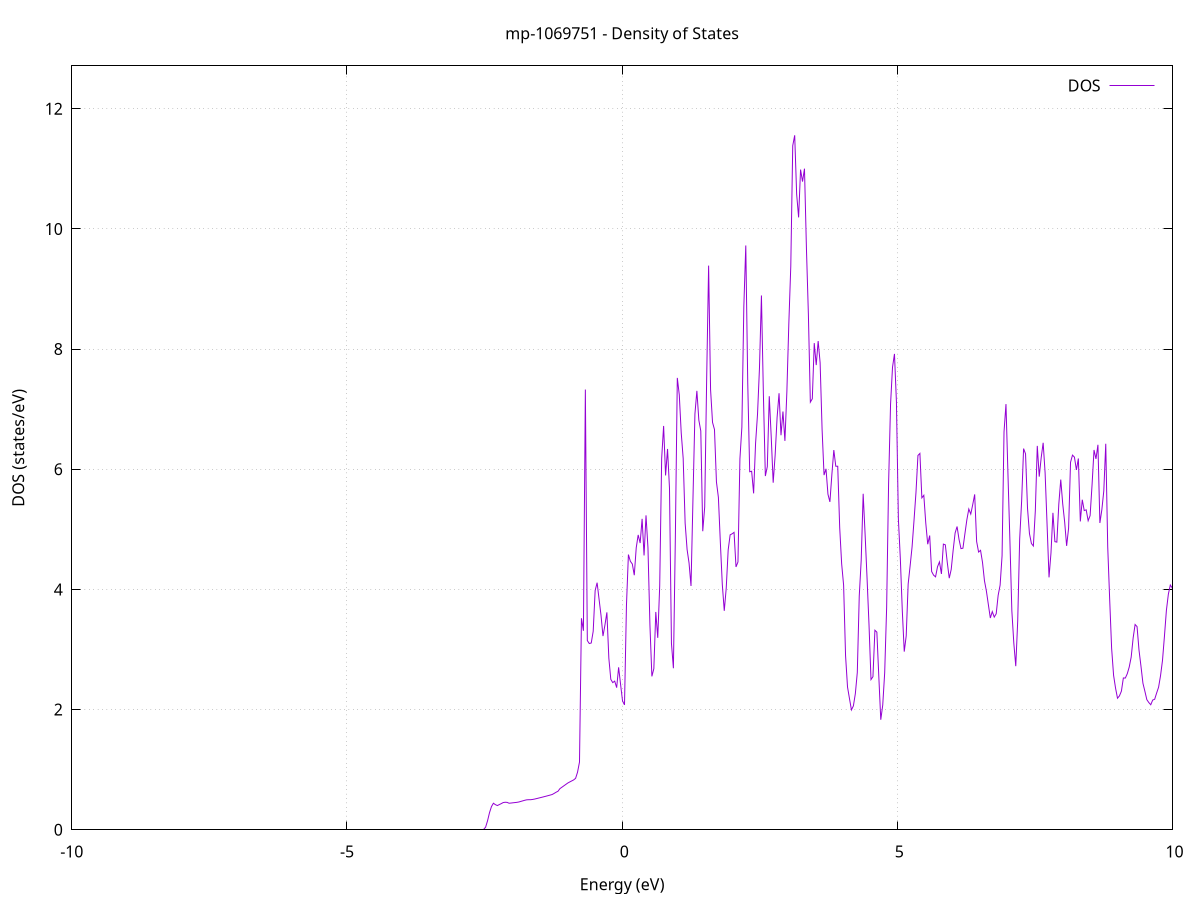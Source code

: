 set title 'mp-1069751 - Density of States'
set xlabel 'Energy (eV)'
set ylabel 'DOS (states/eV)'
set grid
set xrange [-10:10]
set yrange [0:12.714]
set xzeroaxis lt -1
set terminal png size 800,600
set output 'mp-1069751_dos_gnuplot.png'
plot '-' using 1:2 with lines title 'DOS'
-45.137800 0.000000
-45.102300 0.000000
-45.066800 0.000000
-45.031200 0.000000
-44.995700 0.000000
-44.960100 0.000000
-44.924600 0.000000
-44.889000 0.000000
-44.853500 0.000000
-44.817900 0.000000
-44.782400 0.000000
-44.746800 0.000000
-44.711300 0.000000
-44.675700 0.000000
-44.640200 0.000000
-44.604600 0.000000
-44.569100 0.000000
-44.533500 0.000000
-44.498000 0.000000
-44.462400 0.000000
-44.426900 0.000000
-44.391400 0.000000
-44.355800 0.000000
-44.320300 0.000000
-44.284700 0.000000
-44.249200 0.000000
-44.213600 0.000000
-44.178100 0.000000
-44.142500 0.000000
-44.107000 0.000000
-44.071400 0.000000
-44.035900 0.000000
-44.000300 0.000000
-43.964800 0.000000
-43.929200 0.000000
-43.893700 0.000000
-43.858100 0.000000
-43.822600 0.000000
-43.787100 0.000000
-43.751500 0.000000
-43.716000 0.000000
-43.680400 0.000000
-43.644900 0.000000
-43.609300 0.000000
-43.573800 0.000000
-43.538200 0.000000
-43.502700 0.000000
-43.467100 0.000000
-43.431600 0.000000
-43.396000 0.000000
-43.360500 0.000000
-43.324900 0.000000
-43.289400 0.000000
-43.253800 0.000000
-43.218300 0.000000
-43.182700 0.000000
-43.147200 0.000000
-43.111700 0.000000
-43.076100 0.000000
-43.040600 0.000000
-43.005000 0.000000
-42.969500 0.000000
-42.933900 0.000000
-42.898400 0.000000
-42.862800 0.000000
-42.827300 0.000000
-42.791700 0.000000
-42.756200 0.000000
-42.720600 0.000000
-42.685100 0.000000
-42.649500 0.000000
-42.614000 0.000000
-42.578400 0.000000
-42.542900 0.000000
-42.507400 0.000000
-42.471800 0.000000
-42.436300 0.000000
-42.400700 0.000000
-42.365200 0.000000
-42.329600 0.000000
-42.294100 0.000000
-42.258500 0.000000
-42.223000 0.000000
-42.187400 0.000000
-42.151900 0.000000
-42.116300 0.000000
-42.080800 0.000000
-42.045200 0.000000
-42.009700 0.000000
-41.974100 0.000000
-41.938600 0.000000
-41.903000 24.960300
-41.867500 25.434500
-41.832000 15.151700
-41.796400 0.000000
-41.760900 0.000000
-41.725300 0.000000
-41.689800 0.000000
-41.654200 3.530700
-41.618700 4.274300
-41.583100 4.941200
-41.547600 6.282200
-41.512000 6.051900
-41.476500 4.964500
-41.440900 4.309800
-41.405400 4.212500
-41.369800 4.262900
-41.334300 4.462200
-41.298700 4.227900
-41.263200 2.008600
-41.227700 0.000000
-41.192100 0.000000
-41.156600 3.010000
-41.121000 5.051700
-41.085500 4.680600
-41.049900 4.384500
-41.014400 4.707900
-40.978800 5.152400
-40.943300 6.419600
-40.907700 11.176000
-40.872200 16.040000
-40.836600 0.000000
-40.801100 9.311500
-40.765500 22.927400
-40.730000 16.230900
-40.694400 6.011600
-40.658900 9.541000
-40.623300 28.326700
-40.587800 42.763800
-40.552300 14.162900
-40.516700 9.354800
-40.481200 7.335900
-40.445600 0.000000
-40.410100 0.000000
-40.374500 0.000000
-40.339000 0.000000
-40.303400 0.000000
-40.267900 0.000000
-40.232300 0.000000
-40.196800 0.000000
-40.161200 0.000000
-40.125700 0.000000
-40.090100 0.000000
-40.054600 0.000000
-40.019000 0.000000
-39.983500 0.000000
-39.948000 0.000000
-39.912400 114.059800
-39.876900 0.000000
-39.841300 122.308000
-39.805800 0.000000
-39.770200 0.000000
-39.734700 0.000000
-39.699100 0.000000
-39.663600 0.000000
-39.628000 0.000000
-39.592500 0.000000
-39.556900 0.000000
-39.521400 0.000000
-39.485800 0.000000
-39.450300 0.000000
-39.414700 0.000000
-39.379200 0.000000
-39.343600 0.000000
-39.308100 0.000000
-39.272600 0.000000
-39.237000 0.000000
-39.201500 0.000000
-39.165900 0.000000
-39.130400 0.000000
-39.094800 0.000000
-39.059300 0.000000
-39.023700 0.000000
-38.988200 0.000000
-38.952600 0.000000
-38.917100 0.000000
-38.881500 0.000000
-38.846000 0.000000
-38.810400 0.000000
-38.774900 0.000000
-38.739300 0.000000
-38.703800 0.000000
-38.668300 0.000000
-38.632700 0.000000
-38.597200 0.000000
-38.561600 0.000000
-38.526100 0.000000
-38.490500 0.000000
-38.455000 0.000000
-38.419400 0.000000
-38.383900 0.000000
-38.348300 0.000000
-38.312800 0.000000
-38.277200 0.000000
-38.241700 0.000000
-38.206100 0.000000
-38.170600 0.000000
-38.135000 0.000000
-38.099500 0.000000
-38.063900 0.000000
-38.028400 0.000000
-37.992900 0.000000
-37.957300 0.000000
-37.921800 0.000000
-37.886200 0.000000
-37.850700 0.000000
-37.815100 0.000000
-37.779600 0.000000
-37.744000 0.000000
-37.708500 0.000000
-37.672900 0.000000
-37.637400 0.000000
-37.601800 0.000000
-37.566300 0.000000
-37.530700 0.000000
-37.495200 0.000000
-37.459600 0.000000
-37.424100 0.000000
-37.388600 0.000000
-37.353000 0.000000
-37.317500 0.000000
-37.281900 0.000000
-37.246400 0.000000
-37.210800 0.000000
-37.175300 0.000000
-37.139700 0.000000
-37.104200 0.000000
-37.068600 0.000000
-37.033100 0.000000
-36.997500 0.000000
-36.962000 0.000000
-36.926400 0.000000
-36.890900 0.000000
-36.855300 0.000000
-36.819800 0.000000
-36.784200 0.000000
-36.748700 0.000000
-36.713200 0.000000
-36.677600 0.000000
-36.642100 0.000000
-36.606500 0.000000
-36.571000 0.000000
-36.535400 0.000000
-36.499900 0.000000
-36.464300 0.000000
-36.428800 0.000000
-36.393200 0.000000
-36.357700 0.000000
-36.322100 0.000000
-36.286600 0.000000
-36.251000 0.000000
-36.215500 0.000000
-36.179900 0.000000
-36.144400 0.000000
-36.108900 0.000000
-36.073300 0.000000
-36.037800 0.000000
-36.002200 0.000000
-35.966700 0.000000
-35.931100 0.000000
-35.895600 0.000000
-35.860000 0.000000
-35.824500 0.000000
-35.788900 0.000000
-35.753400 0.000000
-35.717800 0.000000
-35.682300 0.000000
-35.646700 0.000000
-35.611200 0.000000
-35.575600 0.000000
-35.540100 0.000000
-35.504500 0.000000
-35.469000 0.000000
-35.433500 0.000000
-35.397900 0.000000
-35.362400 0.000000
-35.326800 0.000000
-35.291300 0.000000
-35.255700 0.000000
-35.220200 0.000000
-35.184600 0.000000
-35.149100 0.000000
-35.113500 0.000000
-35.078000 0.000000
-35.042400 0.000000
-35.006900 0.000000
-34.971300 0.000000
-34.935800 0.000000
-34.900200 0.000000
-34.864700 0.000000
-34.829200 0.000000
-34.793600 0.000000
-34.758100 0.000000
-34.722500 0.000000
-34.687000 0.000000
-34.651400 0.000000
-34.615900 0.000000
-34.580300 0.000000
-34.544800 0.000000
-34.509200 0.000000
-34.473700 0.000000
-34.438100 0.000000
-34.402600 0.000000
-34.367000 0.000000
-34.331500 0.000000
-34.295900 0.000000
-34.260400 0.000000
-34.224800 0.000000
-34.189300 0.000000
-34.153800 0.000000
-34.118200 0.000000
-34.082700 0.000000
-34.047100 0.000000
-34.011600 0.000000
-33.976000 0.000000
-33.940500 0.000000
-33.904900 0.000000
-33.869400 0.000000
-33.833800 0.000000
-33.798300 0.000000
-33.762700 0.000000
-33.727200 0.000000
-33.691600 0.000000
-33.656100 0.000000
-33.620500 0.000000
-33.585000 0.000000
-33.549500 0.000000
-33.513900 0.000000
-33.478400 0.000000
-33.442800 0.000000
-33.407300 0.000000
-33.371700 0.000000
-33.336200 0.000000
-33.300600 0.000000
-33.265100 0.000000
-33.229500 0.000000
-33.194000 0.000000
-33.158400 0.000000
-33.122900 0.000000
-33.087300 0.000000
-33.051800 0.000000
-33.016200 0.000000
-32.980700 0.000000
-32.945100 0.000000
-32.909600 0.000000
-32.874100 0.000000
-32.838500 0.000000
-32.803000 0.000000
-32.767400 0.000000
-32.731900 0.000000
-32.696300 0.000000
-32.660800 0.000000
-32.625200 0.000000
-32.589700 0.000000
-32.554100 0.000000
-32.518600 0.000000
-32.483000 0.000000
-32.447500 0.000000
-32.411900 0.000000
-32.376400 0.000000
-32.340800 0.000000
-32.305300 0.000000
-32.269800 0.000000
-32.234200 0.000000
-32.198700 0.000000
-32.163100 0.000000
-32.127600 0.000000
-32.092000 0.000000
-32.056500 0.000000
-32.020900 0.000000
-31.985400 0.000000
-31.949800 0.000000
-31.914300 0.000000
-31.878700 0.000000
-31.843200 0.000000
-31.807600 0.000000
-31.772100 0.000000
-31.736500 0.000000
-31.701000 0.000000
-31.665400 0.000000
-31.629900 0.000000
-31.594400 0.000000
-31.558800 0.000000
-31.523300 0.000000
-31.487700 0.000000
-31.452200 0.000000
-31.416600 0.000000
-31.381100 0.000000
-31.345500 0.000000
-31.310000 0.000000
-31.274400 0.000000
-31.238900 0.000000
-31.203300 0.000000
-31.167800 0.000000
-31.132200 0.000000
-31.096700 9.710000
-31.061100 16.132800
-31.025600 51.419500
-30.990100 17.213500
-30.954500 0.000000
-30.919000 0.000000
-30.883400 0.000000
-30.847900 0.000000
-30.812300 0.000000
-30.776800 0.000000
-30.741200 0.000000
-30.705700 0.000000
-30.670100 0.000000
-30.634600 0.000000
-30.599000 0.000000
-30.563500 0.000000
-30.527900 0.000000
-30.492400 0.000000
-30.456800 0.000000
-30.421300 0.000000
-30.385700 0.000000
-30.350200 0.000000
-30.314700 0.000000
-30.279100 0.000000
-30.243600 0.000000
-30.208000 0.000000
-30.172500 0.000000
-30.136900 0.000000
-30.101400 0.000000
-30.065800 0.000000
-30.030300 0.000000
-29.994700 0.000000
-29.959200 0.000000
-29.923600 0.000000
-29.888100 0.000000
-29.852500 0.000000
-29.817000 0.000000
-29.781400 0.000000
-29.745900 0.000000
-29.710400 0.000000
-29.674800 0.000000
-29.639300 0.000000
-29.603700 0.000000
-29.568200 0.000000
-29.532600 0.000000
-29.497100 0.000000
-29.461500 0.000000
-29.426000 0.000000
-29.390400 0.000000
-29.354900 0.000000
-29.319300 0.000000
-29.283800 0.000000
-29.248200 0.000000
-29.212700 0.000000
-29.177100 0.000000
-29.141600 0.000000
-29.106000 0.000000
-29.070500 0.000000
-29.035000 0.000000
-28.999400 0.000000
-28.963900 0.000000
-28.928300 0.000000
-28.892800 0.000000
-28.857200 0.000000
-28.821700 0.000000
-28.786100 0.000000
-28.750600 0.000000
-28.715000 0.000000
-28.679500 0.000000
-28.643900 0.000000
-28.608400 0.000000
-28.572800 0.000000
-28.537300 0.000000
-28.501700 0.000000
-28.466200 0.000000
-28.430700 0.000000
-28.395100 0.000000
-28.359600 0.000000
-28.324000 0.000000
-28.288500 0.000000
-28.252900 0.000000
-28.217400 0.000000
-28.181800 0.000000
-28.146300 0.000000
-28.110700 0.000000
-28.075200 0.000000
-28.039600 0.000000
-28.004100 0.000000
-27.968500 0.000000
-27.933000 0.000000
-27.897400 0.000000
-27.861900 0.000000
-27.826300 0.000000
-27.790800 0.000000
-27.755300 0.000000
-27.719700 0.000000
-27.684200 0.000000
-27.648600 0.000000
-27.613100 0.000000
-27.577500 0.000000
-27.542000 0.000000
-27.506400 0.000000
-27.470900 0.000000
-27.435300 0.000000
-27.399800 0.000000
-27.364200 0.000000
-27.328700 0.000000
-27.293100 0.000000
-27.257600 0.000000
-27.222000 0.000000
-27.186500 0.000000
-27.151000 0.000000
-27.115400 0.000000
-27.079900 0.000000
-27.044300 0.000000
-27.008800 0.000000
-26.973200 0.000000
-26.937700 0.000000
-26.902100 0.000000
-26.866600 0.000000
-26.831000 0.000000
-26.795500 0.000000
-26.759900 0.000000
-26.724400 0.000000
-26.688800 0.000000
-26.653300 0.000000
-26.617700 0.000000
-26.582200 0.000000
-26.546600 0.000000
-26.511100 0.000000
-26.475600 0.000000
-26.440000 0.000000
-26.404500 0.000000
-26.368900 0.000000
-26.333400 0.000000
-26.297800 0.000000
-26.262300 0.000000
-26.226700 0.000000
-26.191200 0.000000
-26.155600 0.000000
-26.120100 0.000000
-26.084500 0.000000
-26.049000 0.000000
-26.013400 0.000000
-25.977900 0.000000
-25.942300 0.000000
-25.906800 0.000000
-25.871300 0.000000
-25.835700 0.000000
-25.800200 0.000000
-25.764600 0.000000
-25.729100 0.000000
-25.693500 0.000000
-25.658000 0.000000
-25.622400 0.000000
-25.586900 0.000000
-25.551300 0.000000
-25.515800 0.000000
-25.480200 0.000000
-25.444700 0.000000
-25.409100 0.000000
-25.373600 0.000000
-25.338000 0.000000
-25.302500 0.000000
-25.266900 0.000000
-25.231400 0.000000
-25.195900 0.000000
-25.160300 0.000000
-25.124800 0.000000
-25.089200 0.000000
-25.053700 0.000000
-25.018100 0.000000
-24.982600 0.000000
-24.947000 0.000000
-24.911500 0.000000
-24.875900 0.000000
-24.840400 0.000000
-24.804800 0.000000
-24.769300 0.000000
-24.733700 0.000000
-24.698200 0.000000
-24.662600 0.000000
-24.627100 0.000000
-24.591600 0.000000
-24.556000 0.000000
-24.520500 0.000000
-24.484900 0.000000
-24.449400 0.000000
-24.413800 0.000000
-24.378300 0.000000
-24.342700 0.000000
-24.307200 0.000000
-24.271600 0.000000
-24.236100 0.000000
-24.200500 0.000000
-24.165000 0.000000
-24.129400 0.000000
-24.093900 0.000000
-24.058300 0.000000
-24.022800 0.000000
-23.987300 0.000000
-23.951700 0.000000
-23.916200 0.000000
-23.880600 0.000000
-23.845100 0.000000
-23.809500 0.000000
-23.774000 0.000000
-23.738400 0.000000
-23.702900 0.000000
-23.667300 0.000000
-23.631800 0.000000
-23.596200 0.000000
-23.560700 0.000000
-23.525100 0.000000
-23.489600 0.000000
-23.454000 0.000000
-23.418500 0.000000
-23.382900 0.000000
-23.347400 0.000000
-23.311900 0.000000
-23.276300 0.000000
-23.240800 0.000000
-23.205200 0.000000
-23.169700 0.000000
-23.134100 0.000000
-23.098600 0.000000
-23.063000 0.000000
-23.027500 0.000000
-22.991900 0.000000
-22.956400 0.000000
-22.920800 0.000000
-22.885300 0.000000
-22.849700 0.000000
-22.814200 0.000000
-22.778600 0.000000
-22.743100 0.000000
-22.707600 0.000000
-22.672000 0.000000
-22.636500 0.000000
-22.600900 0.000000
-22.565400 0.000000
-22.529800 0.000000
-22.494300 0.000000
-22.458700 0.000000
-22.423200 0.000000
-22.387600 0.000000
-22.352100 0.000000
-22.316500 0.000000
-22.281000 0.000000
-22.245400 0.000000
-22.209900 0.000000
-22.174300 0.000000
-22.138800 0.000000
-22.103200 0.000000
-22.067700 0.000000
-22.032200 0.000000
-21.996600 0.000000
-21.961100 0.000000
-21.925500 0.000000
-21.890000 0.000000
-21.854400 0.000000
-21.818900 0.000000
-21.783300 0.000000
-21.747800 0.000000
-21.712200 0.000000
-21.676700 0.000000
-21.641100 0.000000
-21.605600 0.000000
-21.570000 0.000000
-21.534500 0.000000
-21.498900 0.000000
-21.463400 0.000000
-21.427900 0.000000
-21.392300 0.000000
-21.356800 0.000000
-21.321200 0.000000
-21.285700 0.000000
-21.250100 0.000000
-21.214600 0.000000
-21.179000 0.000000
-21.143500 0.000000
-21.107900 0.000000
-21.072400 0.000000
-21.036800 0.000000
-21.001300 0.000000
-20.965700 0.000000
-20.930200 0.000000
-20.894600 0.000000
-20.859100 0.000000
-20.823500 0.000000
-20.788000 0.000000
-20.752500 0.000000
-20.716900 0.000000
-20.681400 0.000000
-20.645800 0.000000
-20.610300 0.000000
-20.574700 0.000000
-20.539200 0.000000
-20.503600 0.000000
-20.468100 0.000000
-20.432500 0.000000
-20.397000 0.000000
-20.361400 0.000000
-20.325900 0.000000
-20.290300 0.000000
-20.254800 0.000000
-20.219200 0.000000
-20.183700 0.000000
-20.148200 0.000000
-20.112600 0.000000
-20.077100 0.000000
-20.041500 0.000000
-20.006000 0.000000
-19.970400 0.000000
-19.934900 0.000000
-19.899300 0.000000
-19.863800 0.000000
-19.828200 0.000000
-19.792700 0.000000
-19.757100 0.000000
-19.721600 0.000000
-19.686000 0.000000
-19.650500 0.000000
-19.614900 0.000000
-19.579400 0.000000
-19.543800 0.000000
-19.508300 0.000000
-19.472800 0.000000
-19.437200 0.000000
-19.401700 0.000000
-19.366100 0.000000
-19.330600 0.000000
-19.295000 0.000000
-19.259500 0.000000
-19.223900 0.000000
-19.188400 0.000000
-19.152800 0.000000
-19.117300 0.000000
-19.081700 0.000000
-19.046200 0.000000
-19.010600 0.000000
-18.975100 0.000000
-18.939500 0.000000
-18.904000 0.000000
-18.868500 0.000000
-18.832900 0.000000
-18.797400 0.000000
-18.761800 0.000000
-18.726300 0.000000
-18.690700 0.000000
-18.655200 0.000000
-18.619600 0.000000
-18.584100 0.000000
-18.548500 0.000000
-18.513000 0.000000
-18.477400 0.000000
-18.441900 0.000000
-18.406300 0.000000
-18.370800 0.000000
-18.335200 0.000000
-18.299700 0.000000
-18.264100 0.000000
-18.228600 0.000000
-18.193100 0.000000
-18.157500 0.000000
-18.122000 0.000000
-18.086400 0.000000
-18.050900 0.000000
-18.015300 0.000000
-17.979800 0.000000
-17.944200 0.000000
-17.908700 0.000000
-17.873100 0.000000
-17.837600 0.000000
-17.802000 0.000000
-17.766500 0.000000
-17.730900 0.000000
-17.695400 0.000000
-17.659800 0.000000
-17.624300 0.000000
-17.588800 0.000000
-17.553200 0.000000
-17.517700 0.000000
-17.482100 0.000000
-17.446600 0.000000
-17.411000 0.000000
-17.375500 0.000000
-17.339900 0.000000
-17.304400 0.000000
-17.268800 0.000000
-17.233300 0.000000
-17.197700 0.000000
-17.162200 0.000000
-17.126600 0.000000
-17.091100 0.000000
-17.055500 0.000000
-17.020000 0.000000
-16.984400 0.000000
-16.948900 0.000000
-16.913400 0.000000
-16.877800 0.000000
-16.842300 0.000000
-16.806700 0.000000
-16.771200 0.000000
-16.735600 0.000000
-16.700100 0.000000
-16.664500 0.000000
-16.629000 0.000000
-16.593400 0.000000
-16.557900 0.000000
-16.522300 0.000000
-16.486800 0.000000
-16.451200 0.000000
-16.415700 0.000000
-16.380100 0.000000
-16.344600 0.000000
-16.309100 0.000000
-16.273500 0.000000
-16.238000 0.000000
-16.202400 0.000000
-16.166900 0.000000
-16.131300 0.000000
-16.095800 0.000000
-16.060200 0.000000
-16.024700 0.000000
-15.989100 0.000000
-15.953600 0.000000
-15.918000 0.000000
-15.882500 0.000000
-15.846900 0.000000
-15.811400 0.000000
-15.775800 0.000000
-15.740300 0.000000
-15.704700 0.000000
-15.669200 0.000000
-15.633700 0.000000
-15.598100 0.000000
-15.562600 0.000000
-15.527000 0.000000
-15.491500 0.000000
-15.455900 0.000000
-15.420400 0.000000
-15.384800 0.000000
-15.349300 0.000000
-15.313700 0.000000
-15.278200 0.000000
-15.242600 0.000000
-15.207100 0.000000
-15.171500 0.000000
-15.136000 0.000000
-15.100400 0.000000
-15.064900 0.000000
-15.029400 0.000000
-14.993800 0.000000
-14.958300 0.000000
-14.922700 0.000000
-14.887200 0.000000
-14.851600 0.000000
-14.816100 0.000000
-14.780500 0.000000
-14.745000 0.000000
-14.709400 0.000000
-14.673900 0.000000
-14.638300 0.000000
-14.602800 0.000000
-14.567200 0.000000
-14.531700 0.000000
-14.496100 0.000000
-14.460600 0.000000
-14.425000 0.000000
-14.389500 0.000000
-14.354000 0.000000
-14.318400 0.000000
-14.282900 0.000000
-14.247300 0.000000
-14.211800 0.000000
-14.176200 0.000000
-14.140700 0.000000
-14.105100 0.000000
-14.069600 0.000000
-14.034000 0.000000
-13.998500 0.000000
-13.962900 0.000000
-13.927400 0.000000
-13.891800 0.000000
-13.856300 0.000000
-13.820700 0.000000
-13.785200 0.000000
-13.749700 0.000000
-13.714100 0.000000
-13.678600 0.000000
-13.643000 3.853500
-13.607500 17.648100
-13.571900 9.974700
-13.536400 26.261100
-13.500800 17.093800
-13.465300 23.537100
-13.429700 8.135900
-13.394200 4.311200
-13.358600 16.619700
-13.323100 20.578200
-13.287500 13.285300
-13.252000 9.685100
-13.216400 9.574700
-13.180900 10.093300
-13.145300 9.330600
-13.109800 10.613200
-13.074300 13.337100
-13.038700 45.349600
-13.003200 25.562100
-12.967600 23.007400
-12.932100 21.786500
-12.896500 16.118500
-12.861000 0.000000
-12.825400 0.000000
-12.789900 0.000000
-12.754300 0.000000
-12.718800 0.000000
-12.683200 0.000000
-12.647700 0.000000
-12.612100 0.000000
-12.576600 0.000000
-12.541000 0.000000
-12.505500 0.000000
-12.470000 0.000000
-12.434400 0.000000
-12.398900 0.000000
-12.363300 0.000000
-12.327800 0.000000
-12.292200 0.000000
-12.256700 0.000000
-12.221100 0.000000
-12.185600 0.000000
-12.150000 0.000000
-12.114500 0.000000
-12.078900 0.000000
-12.043400 0.000000
-12.007800 0.000000
-11.972300 0.000000
-11.936700 0.000000
-11.901200 0.000000
-11.865600 0.000000
-11.830100 0.000000
-11.794600 0.000000
-11.759000 0.000000
-11.723500 0.000000
-11.687900 0.000000
-11.652400 0.000000
-11.616800 0.000000
-11.581300 0.000000
-11.545700 0.000000
-11.510200 0.000000
-11.474600 0.000000
-11.439100 0.000000
-11.403500 0.000000
-11.368000 0.000000
-11.332400 0.000000
-11.296900 0.000000
-11.261300 0.000000
-11.225800 0.000000
-11.190300 0.000000
-11.154700 0.000000
-11.119200 0.000000
-11.083600 0.000000
-11.048100 0.000000
-11.012500 0.000000
-10.977000 0.000000
-10.941400 0.000000
-10.905900 0.000000
-10.870300 0.000000
-10.834800 0.000000
-10.799200 0.000000
-10.763700 0.000000
-10.728100 0.000000
-10.692600 0.000000
-10.657000 0.000000
-10.621500 0.000000
-10.585900 0.000000
-10.550400 0.000000
-10.514900 0.000000
-10.479300 0.000000
-10.443800 0.000000
-10.408200 0.000000
-10.372700 0.000000
-10.337100 0.000000
-10.301600 0.000000
-10.266000 0.000000
-10.230500 0.000000
-10.194900 0.000000
-10.159400 0.000000
-10.123800 0.000000
-10.088300 0.000000
-10.052700 0.000000
-10.017200 0.000000
-9.981600 0.000000
-9.946100 0.000000
-9.910600 0.000000
-9.875000 0.000000
-9.839500 0.000000
-9.803900 0.000000
-9.768400 0.000000
-9.732800 0.000000
-9.697300 0.000000
-9.661700 0.000000
-9.626200 0.000000
-9.590600 0.000000
-9.555100 0.000000
-9.519500 0.000000
-9.484000 0.000000
-9.448400 0.000000
-9.412900 0.000000
-9.377300 0.000000
-9.341800 0.000000
-9.306200 0.000000
-9.270700 0.000000
-9.235200 0.000000
-9.199600 0.000000
-9.164100 0.000000
-9.128500 0.000000
-9.093000 0.000000
-9.057400 0.000000
-9.021900 0.000000
-8.986300 0.000000
-8.950800 0.000000
-8.915200 0.000000
-8.879700 0.000000
-8.844100 0.000000
-8.808600 0.000000
-8.773000 0.000000
-8.737500 0.000000
-8.701900 0.000000
-8.666400 0.000000
-8.630900 0.000000
-8.595300 0.000000
-8.559800 0.000000
-8.524200 0.000000
-8.488700 0.000000
-8.453100 0.000000
-8.417600 0.000000
-8.382000 0.000000
-8.346500 0.000000
-8.310900 0.000000
-8.275400 0.000000
-8.239800 0.000000
-8.204300 0.000000
-8.168700 0.000000
-8.133200 0.000000
-8.097600 0.000000
-8.062100 0.000000
-8.026500 0.000000
-7.991000 0.000000
-7.955500 0.000000
-7.919900 0.000000
-7.884400 0.000000
-7.848800 0.000000
-7.813300 0.000000
-7.777700 0.000000
-7.742200 0.000000
-7.706600 0.000000
-7.671100 0.000000
-7.635500 0.000000
-7.600000 0.000000
-7.564400 0.000000
-7.528900 0.000000
-7.493300 0.000000
-7.457800 0.000000
-7.422200 0.000000
-7.386700 0.000000
-7.351200 0.000000
-7.315600 0.000000
-7.280100 0.000000
-7.244500 0.000000
-7.209000 0.000000
-7.173400 0.000000
-7.137900 0.000000
-7.102300 0.000000
-7.066800 0.000000
-7.031200 0.000000
-6.995700 0.000000
-6.960100 0.000000
-6.924600 0.000000
-6.889000 0.000000
-6.853500 0.000000
-6.817900 0.000000
-6.782400 0.000000
-6.746800 0.000000
-6.711300 0.000000
-6.675800 0.000000
-6.640200 0.000000
-6.604700 0.000000
-6.569100 0.000000
-6.533600 0.000000
-6.498000 0.000000
-6.462500 0.000000
-6.426900 0.000000
-6.391400 0.000000
-6.355800 0.000000
-6.320300 0.000000
-6.284700 0.000000
-6.249200 0.000000
-6.213600 0.000000
-6.178100 0.000000
-6.142500 0.000000
-6.107000 0.000000
-6.071500 0.000000
-6.035900 0.000000
-6.000400 0.000000
-5.964800 0.000000
-5.929300 0.000000
-5.893700 0.000000
-5.858200 0.000000
-5.822600 0.000000
-5.787100 0.000000
-5.751500 0.000000
-5.716000 0.000000
-5.680400 0.000000
-5.644900 0.000000
-5.609300 0.000000
-5.573800 0.000000
-5.538200 0.000000
-5.502700 0.000000
-5.467100 0.000000
-5.431600 0.000000
-5.396100 0.000000
-5.360500 0.000000
-5.325000 0.000000
-5.289400 0.000000
-5.253900 0.000000
-5.218300 0.000000
-5.182800 0.000000
-5.147200 0.000000
-5.111700 0.000000
-5.076100 0.000000
-5.040600 0.000000
-5.005000 0.000000
-4.969500 0.000000
-4.933900 0.000000
-4.898400 0.000000
-4.862800 0.000000
-4.827300 0.000000
-4.791800 0.000000
-4.756200 0.000000
-4.720700 0.000000
-4.685100 0.000000
-4.649600 0.000000
-4.614000 0.000000
-4.578500 0.000000
-4.542900 0.000000
-4.507400 0.000000
-4.471800 0.000000
-4.436300 0.000000
-4.400700 0.000000
-4.365200 0.000000
-4.329600 0.000000
-4.294100 0.000000
-4.258500 0.000000
-4.223000 0.000000
-4.187400 0.000000
-4.151900 0.000000
-4.116400 0.000000
-4.080800 0.000000
-4.045300 0.000000
-4.009700 0.000000
-3.974200 0.000000
-3.938600 0.000000
-3.903100 0.000000
-3.867500 0.000000
-3.832000 0.000000
-3.796400 0.000000
-3.760900 0.000000
-3.725300 0.000000
-3.689800 0.000000
-3.654200 0.000000
-3.618700 0.000000
-3.583100 0.000000
-3.547600 0.000000
-3.512100 0.000000
-3.476500 0.000000
-3.441000 0.000000
-3.405400 0.000000
-3.369900 0.000000
-3.334300 0.000000
-3.298800 0.000000
-3.263200 0.000000
-3.227700 0.000000
-3.192100 0.000000
-3.156600 0.000000
-3.121000 0.000000
-3.085500 0.000000
-3.049900 0.000000
-3.014400 0.000000
-2.978800 0.000000
-2.943300 0.000000
-2.907700 0.000000
-2.872200 0.000000
-2.836700 0.000000
-2.801100 0.000000
-2.765600 0.000000
-2.730000 0.000000
-2.694500 0.000000
-2.658900 0.000000
-2.623400 0.000000
-2.587800 0.000000
-2.552300 0.000000
-2.516700 0.000000
-2.481200 0.042400
-2.445600 0.149700
-2.410100 0.284100
-2.374500 0.385800
-2.339000 0.441900
-2.303400 0.418400
-2.267900 0.403200
-2.232400 0.418900
-2.196800 0.435200
-2.161300 0.452900
-2.125700 0.458100
-2.090200 0.456100
-2.054600 0.441900
-2.019100 0.445000
-1.983500 0.449100
-1.948000 0.452900
-1.912400 0.456700
-1.876900 0.462500
-1.841300 0.472000
-1.805800 0.481400
-1.770200 0.490900
-1.734700 0.498500
-1.699100 0.500300
-1.663600 0.500200
-1.628000 0.504800
-1.592500 0.510800
-1.557000 0.518600
-1.521400 0.526700
-1.485900 0.534800
-1.450300 0.543000
-1.414800 0.551400
-1.379200 0.559900
-1.343700 0.568600
-1.308100 0.577600
-1.272600 0.586600
-1.237000 0.604600
-1.201500 0.624500
-1.165900 0.641200
-1.130400 0.684900
-1.094800 0.708100
-1.059300 0.731300
-1.023700 0.754600
-0.988200 0.777900
-0.952700 0.795700
-0.917100 0.812700
-0.881600 0.829600
-0.846000 0.856100
-0.810500 0.958100
-0.774900 1.127500
-0.739400 3.520200
-0.703800 3.312300
-0.668300 7.327400
-0.632700 3.149000
-0.597200 3.099900
-0.561600 3.108500
-0.526100 3.303300
-0.490500 3.982000
-0.455000 4.112200
-0.419400 3.838700
-0.383900 3.568200
-0.348300 3.224100
-0.312800 3.406300
-0.277300 3.618500
-0.241700 2.856000
-0.206200 2.503700
-0.170600 2.449300
-0.135100 2.474400
-0.099500 2.365500
-0.064000 2.703400
-0.028400 2.419400
0.007100 2.144200
0.042700 2.078800
0.078200 3.729800
0.113800 4.580200
0.149300 4.468600
0.184900 4.423300
0.220400 4.236900
0.256000 4.694300
0.291500 4.907400
0.327000 4.772000
0.362600 5.174900
0.398100 4.565700
0.433700 5.232700
0.469200 4.691700
0.504800 3.408800
0.540300 2.553100
0.575900 2.680800
0.611400 3.625000
0.647000 3.194700
0.682500 4.060100
0.718100 6.181500
0.753600 6.721400
0.789200 5.897600
0.824700 6.338000
0.860300 5.683900
0.895800 3.102700
0.931400 2.688200
0.966900 4.870900
1.002400 7.520900
1.038000 7.240500
1.073500 6.604500
1.109100 6.180900
1.144600 5.103500
1.180200 4.664200
1.215700 4.438800
1.251300 4.057500
1.286800 5.506100
1.322400 6.919800
1.357900 7.304900
1.393500 6.818300
1.429000 6.637300
1.464600 4.969100
1.500100 5.372600
1.535700 7.503000
1.571200 9.389500
1.606700 7.324100
1.642300 6.780700
1.677800 6.662100
1.713400 5.789300
1.748900 5.531500
1.784500 4.779600
1.820000 4.081200
1.855600 3.644200
1.891100 4.020500
1.926700 4.658500
1.962200 4.908700
1.997800 4.925700
2.033300 4.949900
2.068900 4.374800
2.104400 4.457500
2.140000 6.174000
2.175500 6.701400
2.211100 8.706500
2.246600 9.725100
2.282100 7.437600
2.317700 5.959000
2.353200 5.966700
2.388800 5.599200
2.424300 6.431000
2.459900 6.917900
2.495400 7.688400
2.531000 8.892700
2.566500 7.245400
2.602100 5.887300
2.637600 6.043200
2.673200 7.216000
2.708700 6.542600
2.744300 5.776700
2.779800 6.231300
2.815400 6.861400
2.850900 7.265500
2.886400 6.566600
2.922000 6.961600
2.957500 6.471800
2.993100 7.293000
3.028600 8.422300
3.064200 9.378500
3.099700 11.385200
3.135300 11.558600
3.170800 10.578900
3.206400 10.192100
3.241900 10.987800
3.277500 10.787900
3.313000 11.003200
3.348600 9.676100
3.384100 8.577200
3.419700 7.117000
3.455200 7.173100
3.490700 8.100300
3.526300 7.734400
3.561800 8.134400
3.597400 7.772500
3.632900 6.667900
3.668500 5.903000
3.704000 6.007500
3.739600 5.584800
3.775100 5.456900
3.810700 5.912100
3.846200 6.319500
3.881800 6.050700
3.917300 6.050200
3.952900 5.031200
3.988400 4.428200
4.024000 4.071700
4.059500 2.896900
4.095100 2.376100
4.130600 2.183700
4.166100 1.995000
4.201700 2.061600
4.237200 2.265500
4.272800 2.618000
4.308300 3.890200
4.343900 4.490100
4.379400 5.592100
4.415000 4.909700
4.450500 4.179200
4.486100 3.401000
4.521600 2.499900
4.557200 2.547900
4.592700 3.321000
4.628300 3.289000
4.663800 2.548300
4.699400 1.831400
4.734900 2.075200
4.770400 2.613300
4.806000 3.702600
4.841500 5.765100
4.877100 7.083700
4.912600 7.698300
4.948200 7.920300
4.983700 7.123300
5.019300 5.172300
5.054800 4.511600
5.090400 3.646900
5.125900 2.965300
5.161500 3.226800
5.197000 4.090200
5.232600 4.392100
5.268100 4.708500
5.303700 5.154000
5.339200 5.616800
5.374800 6.229900
5.410300 6.264000
5.445800 5.524600
5.481400 5.566700
5.516900 5.105600
5.552500 4.752500
5.588000 4.897400
5.623600 4.298600
5.659100 4.237800
5.694700 4.209700
5.730200 4.377100
5.765800 4.458400
5.801300 4.258000
5.836900 4.754400
5.872400 4.742400
5.908000 4.446500
5.943500 4.187500
5.979100 4.332900
6.014600 4.653700
6.050100 4.939500
6.085700 5.047200
6.121200 4.832600
6.156800 4.679200
6.192300 4.686600
6.227900 4.924800
6.263400 5.159000
6.299000 5.338600
6.334500 5.254300
6.370100 5.412300
6.405600 5.582000
6.441200 4.797200
6.476700 4.622700
6.512300 4.650800
6.547800 4.450800
6.583400 4.144300
6.618900 3.971200
6.654500 3.745500
6.690000 3.524600
6.725500 3.631400
6.761100 3.539900
6.796600 3.594800
6.832200 3.901800
6.867700 4.071700
6.903300 4.559900
6.938800 6.622900
6.974400 7.084600
7.009900 5.930700
7.045500 4.818200
7.081000 3.643700
7.116600 3.108400
7.152100 2.723100
7.187700 3.479700
7.223200 4.840400
7.258800 5.470200
7.294300 6.344200
7.329800 6.256700
7.365400 5.355300
7.400900 4.929600
7.436500 4.765000
7.472000 4.723000
7.507600 5.308100
7.543100 6.389400
7.578700 5.877600
7.614200 6.193800
7.649800 6.440700
7.685300 5.941100
7.720900 5.081500
7.756400 4.201000
7.792000 4.607200
7.827500 5.274700
7.863100 4.794900
7.898600 4.787700
7.934200 5.420100
7.969700 5.828800
8.005200 5.425500
8.040800 5.119700
8.076300 4.724700
8.111900 5.019100
8.147400 6.116600
8.183000 6.235500
8.218500 6.201800
8.254100 5.988800
8.289600 6.179600
8.325200 5.131600
8.360700 5.493000
8.396300 5.312500
8.431800 5.324700
8.467400 5.143900
8.502900 5.228700
8.538500 5.741300
8.574000 6.321400
8.609500 6.172800
8.645100 6.407500
8.680600 5.106200
8.716200 5.326400
8.751700 5.640000
8.787300 6.425000
8.822800 4.714100
8.858400 3.839100
8.893900 3.020300
8.929500 2.571400
8.965000 2.359000
9.000600 2.189700
9.036100 2.228300
9.071700 2.307600
9.107200 2.526800
9.142800 2.525100
9.178300 2.597200
9.213900 2.709200
9.249400 2.873900
9.284900 3.192300
9.320500 3.416400
9.356000 3.381200
9.391600 2.988600
9.427100 2.723200
9.462700 2.439200
9.498200 2.305600
9.533800 2.165300
9.569300 2.117900
9.604900 2.080900
9.640400 2.159100
9.676000 2.172200
9.711500 2.275200
9.747100 2.372300
9.782600 2.564800
9.818200 2.817800
9.853700 3.222600
9.889200 3.651500
9.924800 3.921000
9.960300 4.073800
9.995900 4.024200
10.031400 3.786900
10.067000 3.461400
10.102500 3.289100
10.138100 3.028800
10.173600 2.805300
10.209200 2.685700
10.244700 2.641700
10.280300 2.776000
10.315800 2.703600
10.351400 2.775800
10.386900 2.779200
10.422500 2.863300
10.458000 2.933400
10.493600 2.831000
10.529100 2.674500
10.564600 2.553200
10.600200 2.662700
10.635700 2.705600
10.671300 2.643900
10.706800 2.631500
10.742400 2.675300
10.777900 2.764000
10.813500 2.421200
10.849000 2.366400
10.884600 2.370700
10.920100 2.320300
10.955700 2.427800
10.991200 2.700500
11.026800 2.726800
11.062300 2.456900
11.097900 2.258000
11.133400 2.081000
11.168900 1.896200
11.204500 1.727100
11.240000 1.656500
11.275600 1.451300
11.311100 1.232700
11.346700 1.132300
11.382200 1.050500
11.417800 1.067400
11.453300 1.162200
11.488900 1.298200
11.524400 1.462300
11.560000 1.724200
11.595500 2.158100
11.631100 2.536500
11.666600 3.013300
11.702200 3.338700
11.737700 3.467200
11.773300 3.212100
11.808800 3.031900
11.844300 2.890200
11.879900 2.849400
11.915400 2.657100
11.951000 2.565200
11.986500 2.531700
12.022100 2.553000
12.057600 2.684000
12.093200 2.721100
12.128700 2.887600
12.164300 3.095400
12.199800 3.316800
12.235400 3.182800
12.270900 3.052400
12.306500 2.960700
12.342000 2.877000
12.377600 2.902400
12.413100 2.979800
12.448600 3.011500
12.484200 3.391300
12.519700 3.398600
12.555300 3.434700
12.590800 3.224400
12.626400 3.018600
12.661900 2.789400
12.697500 2.539200
12.733000 2.578600
12.768600 2.742500
12.804100 2.923400
12.839700 3.065400
12.875200 3.339100
12.910800 3.513000
12.946300 3.695800
12.981900 3.744900
13.017400 3.911600
13.053000 3.768100
13.088500 3.505600
13.124000 3.246700
13.159600 3.058000
13.195100 2.895600
13.230700 2.745200
13.266200 2.677200
13.301800 2.598800
13.337300 2.679300
13.372900 2.965400
13.408400 3.117000
13.444000 2.987500
13.479500 2.548400
13.515100 2.345700
13.550600 2.260900
13.586200 2.249300
13.621700 2.235100
13.657300 2.197800
13.692800 2.148800
13.728300 2.124400
13.763900 2.145500
13.799400 2.100400
13.835000 1.996600
13.870500 2.063500
13.906100 2.151400
13.941600 2.217600
13.977200 2.285700
14.012700 2.439200
14.048300 2.562500
14.083800 2.596000
14.119400 2.803000
14.154900 3.223000
14.190500 3.791800
14.226000 3.857200
14.261600 3.787300
14.297100 3.560800
14.332700 2.793100
14.368200 2.210000
14.403700 1.960200
14.439300 1.854300
14.474800 1.807800
14.510400 1.774400
14.545900 1.775000
14.581500 1.668400
14.617000 1.683100
14.652600 1.795800
14.688100 1.938800
14.723700 2.321100
14.759200 2.686200
14.794800 3.163900
14.830300 2.982200
14.865900 2.898200
14.901400 2.853500
14.937000 2.877300
14.972500 3.144800
15.008000 3.431500
15.043600 3.280500
15.079100 3.283200
15.114700 2.763200
15.150200 3.052100
15.185800 3.255600
15.221300 3.253100
15.256900 3.079000
15.292400 3.167700
15.328000 3.388000
15.363500 3.306800
15.399100 3.209000
15.434600 3.194600
15.470200 3.384100
15.505700 3.467100
15.541300 3.614500
15.576800 3.466700
15.612400 3.406700
15.647900 3.315300
15.683400 3.261700
15.719000 3.434400
15.754500 3.869600
15.790100 4.379700
15.825600 4.447700
15.861200 4.484000
15.896700 4.571600
15.932300 4.474500
15.967800 4.480800
16.003400 3.440100
16.038900 3.365800
16.074500 3.692100
16.110000 4.204300
16.145600 4.086100
16.181100 3.862200
16.216700 3.906500
16.252200 3.928500
16.287700 3.956000
16.323300 4.031100
16.358800 4.064300
16.394400 3.650300
16.429900 3.533600
16.465500 3.920400
16.501000 3.790400
16.536600 3.982800
16.572100 4.015000
16.607700 3.608700
16.643200 3.432300
16.678800 3.599800
16.714300 3.684000
16.749900 3.669900
16.785400 3.470600
16.821000 3.780000
16.856500 3.517000
16.892100 3.371400
16.927600 3.341000
16.963100 3.265300
16.998700 3.187500
17.034200 3.121500
17.069800 3.088100
17.105300 3.154400
17.140900 3.206500
17.176400 3.418100
17.212000 3.485900
17.247500 3.101400
17.283100 3.059100
17.318600 3.035000
17.354200 3.297700
17.389700 3.286700
17.425300 3.659300
17.460800 4.623200
17.496400 5.045700
17.531900 5.313000
17.567400 4.877100
17.603000 4.604400
17.638500 3.590100
17.674100 2.719500
17.709600 2.772700
17.745200 2.895000
17.780700 2.966400
17.816300 3.104800
17.851800 3.357800
17.887400 3.405200
17.922900 3.773800
17.958500 3.891100
17.994000 4.156400
18.029600 4.220900
18.065100 4.243900
18.100700 4.523800
18.136200 4.629700
18.171800 4.815800
18.207300 4.935400
18.242800 4.726600
18.278400 4.355600
18.313900 3.646900
18.349500 3.405100
18.385000 3.253700
18.420600 3.274600
18.456100 3.190700
18.491700 3.215700
18.527200 3.499400
18.562800 3.705500
18.598300 3.557200
18.633900 3.588400
18.669400 3.632800
18.705000 3.733200
18.740500 3.630700
18.776100 3.786200
18.811600 4.020900
18.847100 4.224500
18.882700 4.084800
18.918200 3.681200
18.953800 3.509900
18.989300 3.545000
19.024900 4.164900
19.060400 4.751300
19.096000 5.445400
19.131500 5.569700
19.167100 5.048000
19.202600 4.162500
19.238200 3.448700
19.273700 2.999500
19.309300 2.903200
19.344800 2.894200
19.380400 3.004600
19.415900 2.935200
19.451500 2.636000
19.487000 2.832100
19.522500 3.202200
19.558100 3.602400
19.593600 3.804600
19.629200 3.968600
19.664700 3.860000
19.700300 3.880100
19.735800 3.858000
19.771400 3.963500
19.806900 4.072200
19.842500 4.570800
19.878000 4.484600
19.913600 4.204300
19.949100 3.878500
19.984700 3.587300
20.020200 3.329600
20.055800 3.168500
20.091300 3.098100
20.126800 3.213300
20.162400 3.445900
20.197900 3.839400
20.233500 4.190700
20.269000 4.098100
20.304600 4.331800
20.340100 4.427600
20.375700 4.675500
20.411200 4.405900
20.446800 4.118700
20.482300 3.945200
20.517900 3.651400
20.553400 3.387900
20.589000 3.405900
20.624500 3.382400
20.660100 3.485800
20.695600 3.877000
20.731200 4.281900
20.766700 4.691500
20.802200 4.280700
20.837800 3.834700
20.873300 3.683100
20.908900 3.601800
20.944400 3.440100
20.980000 3.392600
21.015500 3.692700
21.051100 4.151900
21.086600 4.379100
21.122200 4.300300
21.157700 4.129100
21.193300 3.996100
21.228800 3.761800
21.264400 3.711000
21.299900 4.008500
21.335500 3.434200
21.371000 3.417700
21.406500 3.275200
21.442100 3.243200
21.477600 3.637300
21.513200 4.053600
21.548700 4.535400
21.584300 4.647100
21.619800 4.800400
21.655400 4.774500
21.690900 4.596500
21.726500 4.053800
21.762000 3.657300
21.797600 3.357600
21.833100 3.014900
21.868700 2.834000
21.904200 2.649700
21.939800 2.091600
21.975300 1.653500
22.010900 1.487900
22.046400 1.391100
22.081900 1.323800
22.117500 1.216800
22.153000 1.128100
22.188600 1.067600
22.224100 0.979700
22.259700 0.868300
22.295200 0.675800
22.330800 0.530700
22.366300 0.416400
22.401900 0.344100
22.437400 0.265700
22.473000 0.188500
22.508500 0.107600
22.544100 0.086600
22.579600 0.066300
22.615200 0.067600
22.650700 0.037200
22.686200 0.010100
22.721800 0.000100
22.757300 0.000000
22.792900 0.000000
22.828400 0.000000
22.864000 0.000000
22.899500 0.000000
22.935100 0.000000
22.970600 0.000000
23.006200 0.000000
23.041700 0.000000
23.077300 0.000000
23.112800 0.000000
23.148400 0.000000
23.183900 0.000000
23.219500 0.000000
23.255000 0.000000
23.290600 0.000000
23.326100 0.000000
23.361600 0.000000
23.397200 0.000000
23.432700 0.000000
23.468300 0.000000
23.503800 0.000000
23.539400 0.000000
23.574900 0.000000
23.610500 0.000000
23.646000 0.000000
23.681600 0.000000
23.717100 0.000000
23.752700 0.000000
23.788200 0.000000
23.823800 0.000000
23.859300 0.000000
23.894900 0.000000
23.930400 0.000000
23.965900 0.000000
24.001500 0.000000
24.037000 0.000000
24.072600 0.000000
24.108100 0.000000
24.143700 0.000000
24.179200 0.000000
24.214800 0.000000
24.250300 0.000000
24.285900 0.000000
24.321400 0.000000
24.357000 0.000000
24.392500 0.000000
24.428100 0.000000
24.463600 0.000000
24.499200 0.000000
24.534700 0.000000
24.570300 0.000000
24.605800 0.000000
24.641300 0.000000
24.676900 0.000000
24.712400 0.000000
24.748000 0.000000
24.783500 0.000000
24.819100 0.000000
24.854600 0.000000
24.890200 0.000000
24.925700 0.000000
24.961300 0.000000
24.996800 0.000000
25.032400 0.000000
25.067900 0.000000
25.103500 0.000000
25.139000 0.000000
25.174600 0.000000
25.210100 0.000000
25.245600 0.000000
25.281200 0.000000
25.316700 0.000000
25.352300 0.000000
25.387800 0.000000
25.423400 0.000000
25.458900 0.000000
25.494500 0.000000
25.530000 0.000000
25.565600 0.000000
25.601100 0.000000
25.636700 0.000000
25.672200 0.000000
25.707800 0.000000
25.743300 0.000000
25.778900 0.000000
25.814400 0.000000
25.850000 0.000000
25.885500 0.000000
25.921000 0.000000
25.956600 0.000000
e
